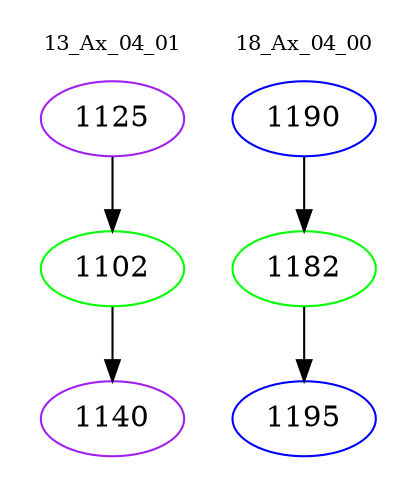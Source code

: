 digraph{
subgraph cluster_0 {
color = white
label = "13_Ax_04_01";
fontsize=10;
T0_1125 [label="1125", color="purple"]
T0_1125 -> T0_1102 [color="black"]
T0_1102 [label="1102", color="green"]
T0_1102 -> T0_1140 [color="black"]
T0_1140 [label="1140", color="purple"]
}
subgraph cluster_1 {
color = white
label = "18_Ax_04_00";
fontsize=10;
T1_1190 [label="1190", color="blue"]
T1_1190 -> T1_1182 [color="black"]
T1_1182 [label="1182", color="green"]
T1_1182 -> T1_1195 [color="black"]
T1_1195 [label="1195", color="blue"]
}
}
